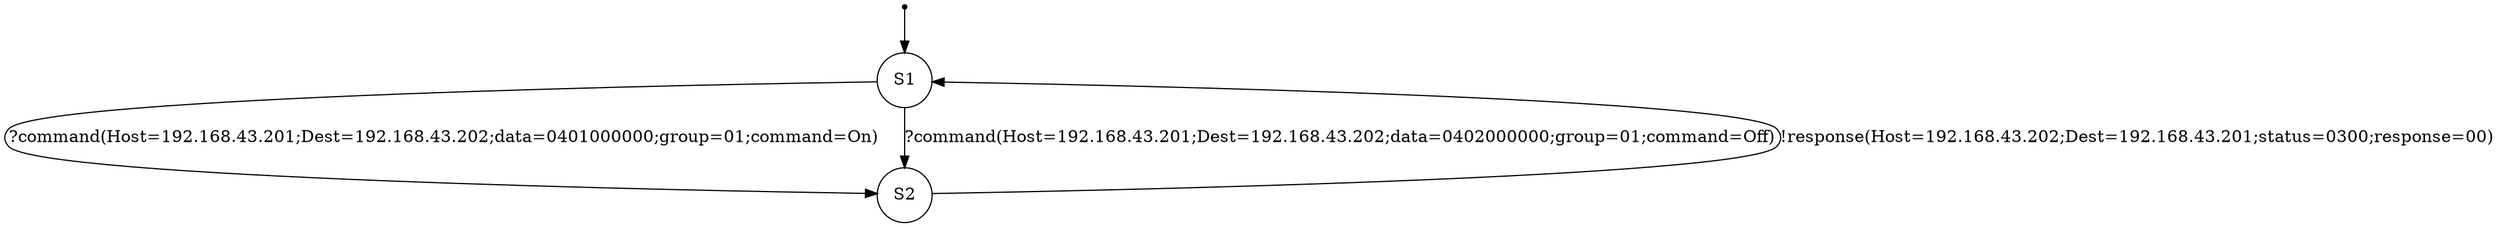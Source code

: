 digraph LTS {
S00[shape=point]
S1[label=S1,shape=circle];
S2[label=S2,shape=circle];
S00 -> S1
S1 -> S2[label ="?command(Host=192.168.43.201;Dest=192.168.43.202;data=0401000000;group=01;command=On)"];
S1 -> S2[label ="?command(Host=192.168.43.201;Dest=192.168.43.202;data=0402000000;group=01;command=Off)"];
S2 -> S1[label ="!response(Host=192.168.43.202;Dest=192.168.43.201;status=0300;response=00)"];
}
